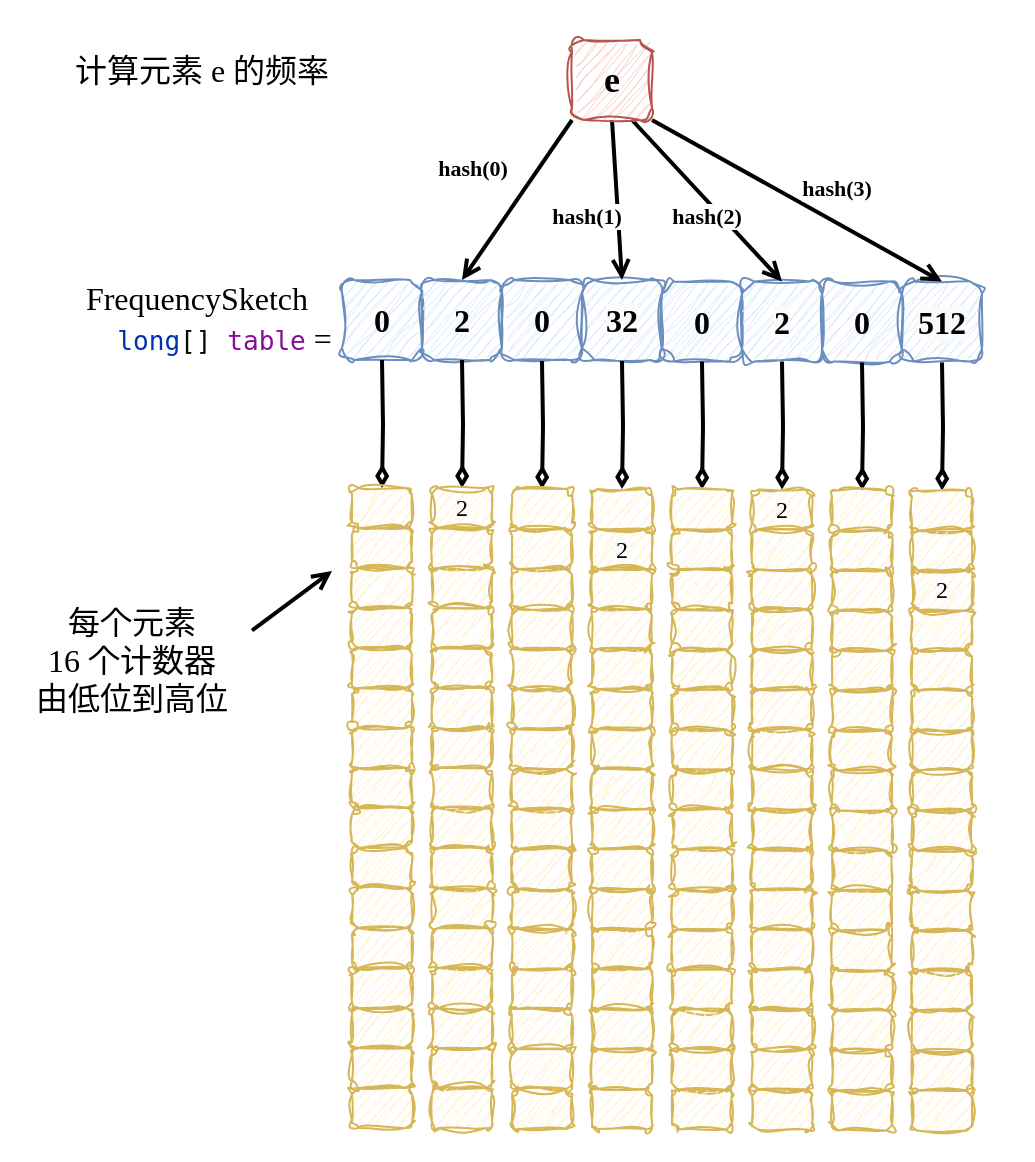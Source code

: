 <mxfile version="25.0.2">
  <diagram name="第 1 页" id="IvqHyeAGdd7Yr8hoWfXT">
    <mxGraphModel dx="1434" dy="854" grid="1" gridSize="10" guides="1" tooltips="1" connect="1" arrows="1" fold="1" page="1" pageScale="1" pageWidth="1169" pageHeight="827" math="0" shadow="0">
      <root>
        <mxCell id="0" />
        <mxCell id="1" parent="0" />
        <mxCell id="Biw7-eiPxBGhHiRIIHcr-265" value="" style="rounded=0;whiteSpace=wrap;html=1;strokeColor=none;fontFamily=Helvetica;fontSize=11;fontColor=default;labelBackgroundColor=default;" parent="1" vertex="1">
          <mxGeometry x="220" y="110" width="510" height="580" as="geometry" />
        </mxCell>
        <mxCell id="Biw7-eiPxBGhHiRIIHcr-21" value="&lt;font style=&quot;font-size: 16px;&quot; face=&quot;Comic Sans MS&quot;&gt;&lt;b&gt;0&lt;/b&gt;&lt;/font&gt;" style="rounded=1;whiteSpace=wrap;html=1;fillColor=#dae8fc;strokeColor=#6c8ebf;sketch=1;curveFitting=1;jiggle=2;" parent="1" vertex="1">
          <mxGeometry x="385" y="250" width="40" height="40" as="geometry" />
        </mxCell>
        <mxCell id="Biw7-eiPxBGhHiRIIHcr-30" value="&lt;b style=&quot;font-family: &amp;quot;Comic Sans MS&amp;quot;; font-size: 16px;&quot;&gt;2&lt;/b&gt;" style="rounded=1;whiteSpace=wrap;html=1;fillColor=#dae8fc;strokeColor=#6c8ebf;sketch=1;curveFitting=1;jiggle=2;" parent="1" vertex="1">
          <mxGeometry x="425" y="250" width="40" height="40" as="geometry" />
        </mxCell>
        <mxCell id="Biw7-eiPxBGhHiRIIHcr-31" value="&lt;b style=&quot;forced-color-adjust: none; color: rgb(0, 0, 0); font-style: normal; font-variant-ligatures: normal; font-variant-caps: normal; letter-spacing: normal; orphans: 2; text-align: center; text-indent: 0px; text-transform: none; widows: 2; word-spacing: 0px; -webkit-text-stroke-width: 0px; white-space: normal; background-color: rgb(251, 251, 251); text-decoration-thickness: initial; text-decoration-style: initial; text-decoration-color: initial; font-family: &amp;quot;Comic Sans MS&amp;quot;; font-size: 16px;&quot;&gt;32&lt;/b&gt;" style="rounded=1;whiteSpace=wrap;html=1;fillColor=#dae8fc;strokeColor=#6c8ebf;sketch=1;curveFitting=1;jiggle=2;" parent="1" vertex="1">
          <mxGeometry x="505" y="250" width="40" height="40" as="geometry" />
        </mxCell>
        <mxCell id="Biw7-eiPxBGhHiRIIHcr-32" value="&lt;b style=&quot;font-family: &amp;quot;Comic Sans MS&amp;quot;; font-size: 16px;&quot;&gt;0&lt;/b&gt;" style="rounded=1;whiteSpace=wrap;html=1;fillColor=#dae8fc;strokeColor=#6c8ebf;sketch=1;curveFitting=1;jiggle=2;" parent="1" vertex="1">
          <mxGeometry x="465" y="250" width="40" height="40" as="geometry" />
        </mxCell>
        <mxCell id="Biw7-eiPxBGhHiRIIHcr-37" style="edgeStyle=orthogonalEdgeStyle;shape=connector;rounded=0;orthogonalLoop=1;jettySize=auto;html=1;exitX=0.5;exitY=1;exitDx=0;exitDy=0;strokeColor=default;strokeWidth=2;align=center;verticalAlign=middle;fontFamily=Helvetica;fontSize=11;fontColor=default;labelBackgroundColor=default;endArrow=diamondThin;endFill=0;" parent="1" target="Biw7-eiPxBGhHiRIIHcr-38" edge="1">
          <mxGeometry relative="1" as="geometry">
            <mxPoint x="405" y="290" as="sourcePoint" />
          </mxGeometry>
        </mxCell>
        <mxCell id="Biw7-eiPxBGhHiRIIHcr-38" value="" style="rounded=1;whiteSpace=wrap;html=1;fillColor=#fff2cc;strokeColor=#d6b656;sketch=1;curveFitting=1;jiggle=2;" parent="1" vertex="1">
          <mxGeometry x="390" y="354" width="30" height="20" as="geometry" />
        </mxCell>
        <mxCell id="Biw7-eiPxBGhHiRIIHcr-39" value="" style="rounded=1;whiteSpace=wrap;html=1;fillColor=#fff2cc;strokeColor=#d6b656;sketch=1;curveFitting=1;jiggle=2;" parent="1" vertex="1">
          <mxGeometry x="390" y="374" width="30" height="20" as="geometry" />
        </mxCell>
        <mxCell id="Biw7-eiPxBGhHiRIIHcr-40" value="" style="rounded=1;whiteSpace=wrap;html=1;fillColor=#fff2cc;strokeColor=#d6b656;sketch=1;curveFitting=1;jiggle=2;" parent="1" vertex="1">
          <mxGeometry x="390" y="394" width="30" height="20" as="geometry" />
        </mxCell>
        <mxCell id="Biw7-eiPxBGhHiRIIHcr-41" value="" style="rounded=1;whiteSpace=wrap;html=1;fillColor=#fff2cc;strokeColor=#d6b656;sketch=1;curveFitting=1;jiggle=2;" parent="1" vertex="1">
          <mxGeometry x="390" y="414" width="30" height="20" as="geometry" />
        </mxCell>
        <mxCell id="Biw7-eiPxBGhHiRIIHcr-42" value="" style="rounded=1;whiteSpace=wrap;html=1;fillColor=#fff2cc;strokeColor=#d6b656;sketch=1;curveFitting=1;jiggle=2;" parent="1" vertex="1">
          <mxGeometry x="390" y="434" width="30" height="20" as="geometry" />
        </mxCell>
        <mxCell id="Biw7-eiPxBGhHiRIIHcr-43" value="" style="rounded=1;whiteSpace=wrap;html=1;fillColor=#fff2cc;strokeColor=#d6b656;sketch=1;curveFitting=1;jiggle=2;" parent="1" vertex="1">
          <mxGeometry x="390" y="454" width="30" height="20" as="geometry" />
        </mxCell>
        <mxCell id="Biw7-eiPxBGhHiRIIHcr-44" value="" style="rounded=1;whiteSpace=wrap;html=1;fillColor=#fff2cc;strokeColor=#d6b656;sketch=1;curveFitting=1;jiggle=2;" parent="1" vertex="1">
          <mxGeometry x="390" y="474" width="30" height="20" as="geometry" />
        </mxCell>
        <mxCell id="Biw7-eiPxBGhHiRIIHcr-45" value="" style="rounded=1;whiteSpace=wrap;html=1;fillColor=#fff2cc;strokeColor=#d6b656;sketch=1;curveFitting=1;jiggle=2;" parent="1" vertex="1">
          <mxGeometry x="390" y="494" width="30" height="20" as="geometry" />
        </mxCell>
        <mxCell id="Biw7-eiPxBGhHiRIIHcr-46" value="" style="rounded=1;whiteSpace=wrap;html=1;fillColor=#fff2cc;strokeColor=#d6b656;sketch=1;curveFitting=1;jiggle=2;" parent="1" vertex="1">
          <mxGeometry x="390" y="514" width="30" height="20" as="geometry" />
        </mxCell>
        <mxCell id="Biw7-eiPxBGhHiRIIHcr-47" value="" style="rounded=1;whiteSpace=wrap;html=1;fillColor=#fff2cc;strokeColor=#d6b656;sketch=1;curveFitting=1;jiggle=2;" parent="1" vertex="1">
          <mxGeometry x="390" y="534" width="30" height="20" as="geometry" />
        </mxCell>
        <mxCell id="Biw7-eiPxBGhHiRIIHcr-48" value="" style="rounded=1;whiteSpace=wrap;html=1;fillColor=#fff2cc;strokeColor=#d6b656;sketch=1;curveFitting=1;jiggle=2;" parent="1" vertex="1">
          <mxGeometry x="390" y="554" width="30" height="20" as="geometry" />
        </mxCell>
        <mxCell id="Biw7-eiPxBGhHiRIIHcr-49" value="" style="rounded=1;whiteSpace=wrap;html=1;fillColor=#fff2cc;strokeColor=#d6b656;sketch=1;curveFitting=1;jiggle=2;" parent="1" vertex="1">
          <mxGeometry x="390" y="574" width="30" height="20" as="geometry" />
        </mxCell>
        <mxCell id="Biw7-eiPxBGhHiRIIHcr-50" value="" style="rounded=1;whiteSpace=wrap;html=1;fillColor=#fff2cc;strokeColor=#d6b656;sketch=1;curveFitting=1;jiggle=2;" parent="1" vertex="1">
          <mxGeometry x="390" y="594" width="30" height="20" as="geometry" />
        </mxCell>
        <mxCell id="Biw7-eiPxBGhHiRIIHcr-51" value="" style="rounded=1;whiteSpace=wrap;html=1;fillColor=#fff2cc;strokeColor=#d6b656;sketch=1;curveFitting=1;jiggle=2;" parent="1" vertex="1">
          <mxGeometry x="390" y="614" width="30" height="20" as="geometry" />
        </mxCell>
        <mxCell id="Biw7-eiPxBGhHiRIIHcr-52" value="" style="rounded=1;whiteSpace=wrap;html=1;fillColor=#fff2cc;strokeColor=#d6b656;sketch=1;curveFitting=1;jiggle=2;" parent="1" vertex="1">
          <mxGeometry x="390" y="634" width="30" height="20" as="geometry" />
        </mxCell>
        <mxCell id="Biw7-eiPxBGhHiRIIHcr-53" value="" style="rounded=1;whiteSpace=wrap;html=1;fillColor=#fff2cc;strokeColor=#d6b656;sketch=1;curveFitting=1;jiggle=2;" parent="1" vertex="1">
          <mxGeometry x="390" y="654" width="30" height="20" as="geometry" />
        </mxCell>
        <mxCell id="Biw7-eiPxBGhHiRIIHcr-54" style="edgeStyle=orthogonalEdgeStyle;shape=connector;rounded=0;orthogonalLoop=1;jettySize=auto;html=1;exitX=0.5;exitY=1;exitDx=0;exitDy=0;strokeColor=default;strokeWidth=2;align=center;verticalAlign=middle;fontFamily=Helvetica;fontSize=11;fontColor=default;labelBackgroundColor=default;endArrow=diamondThin;endFill=0;" parent="1" target="Biw7-eiPxBGhHiRIIHcr-55" edge="1">
          <mxGeometry relative="1" as="geometry">
            <mxPoint x="445" y="290" as="sourcePoint" />
          </mxGeometry>
        </mxCell>
        <mxCell id="Biw7-eiPxBGhHiRIIHcr-55" value="&lt;span style=&quot;font-family: &amp;quot;Comic Sans MS&amp;quot;;&quot;&gt;2&lt;/span&gt;" style="rounded=1;whiteSpace=wrap;html=1;fillColor=#fff2cc;strokeColor=#d6b656;sketch=1;curveFitting=1;jiggle=2;" parent="1" vertex="1">
          <mxGeometry x="430" y="354" width="30" height="20" as="geometry" />
        </mxCell>
        <mxCell id="Biw7-eiPxBGhHiRIIHcr-56" value="" style="rounded=1;whiteSpace=wrap;html=1;fillColor=#fff2cc;strokeColor=#d6b656;sketch=1;curveFitting=1;jiggle=2;" parent="1" vertex="1">
          <mxGeometry x="430" y="374" width="30" height="20" as="geometry" />
        </mxCell>
        <mxCell id="Biw7-eiPxBGhHiRIIHcr-57" value="" style="rounded=1;whiteSpace=wrap;html=1;fillColor=#fff2cc;strokeColor=#d6b656;sketch=1;curveFitting=1;jiggle=2;" parent="1" vertex="1">
          <mxGeometry x="430" y="394" width="30" height="20" as="geometry" />
        </mxCell>
        <mxCell id="Biw7-eiPxBGhHiRIIHcr-58" value="" style="rounded=1;whiteSpace=wrap;html=1;fillColor=#fff2cc;strokeColor=#d6b656;sketch=1;curveFitting=1;jiggle=2;" parent="1" vertex="1">
          <mxGeometry x="430" y="414" width="30" height="20" as="geometry" />
        </mxCell>
        <mxCell id="Biw7-eiPxBGhHiRIIHcr-59" value="" style="rounded=1;whiteSpace=wrap;html=1;fillColor=#fff2cc;strokeColor=#d6b656;sketch=1;curveFitting=1;jiggle=2;" parent="1" vertex="1">
          <mxGeometry x="430" y="434" width="30" height="20" as="geometry" />
        </mxCell>
        <mxCell id="Biw7-eiPxBGhHiRIIHcr-60" value="" style="rounded=1;whiteSpace=wrap;html=1;fillColor=#fff2cc;strokeColor=#d6b656;sketch=1;curveFitting=1;jiggle=2;" parent="1" vertex="1">
          <mxGeometry x="430" y="454" width="30" height="20" as="geometry" />
        </mxCell>
        <mxCell id="Biw7-eiPxBGhHiRIIHcr-61" value="" style="rounded=1;whiteSpace=wrap;html=1;fillColor=#fff2cc;strokeColor=#d6b656;sketch=1;curveFitting=1;jiggle=2;" parent="1" vertex="1">
          <mxGeometry x="430" y="474" width="30" height="20" as="geometry" />
        </mxCell>
        <mxCell id="Biw7-eiPxBGhHiRIIHcr-62" value="" style="rounded=1;whiteSpace=wrap;html=1;fillColor=#fff2cc;strokeColor=#d6b656;sketch=1;curveFitting=1;jiggle=2;" parent="1" vertex="1">
          <mxGeometry x="430" y="494" width="30" height="20" as="geometry" />
        </mxCell>
        <mxCell id="Biw7-eiPxBGhHiRIIHcr-63" value="" style="rounded=1;whiteSpace=wrap;html=1;fillColor=#fff2cc;strokeColor=#d6b656;sketch=1;curveFitting=1;jiggle=2;" parent="1" vertex="1">
          <mxGeometry x="430" y="514" width="30" height="20" as="geometry" />
        </mxCell>
        <mxCell id="Biw7-eiPxBGhHiRIIHcr-64" value="" style="rounded=1;whiteSpace=wrap;html=1;fillColor=#fff2cc;strokeColor=#d6b656;sketch=1;curveFitting=1;jiggle=2;" parent="1" vertex="1">
          <mxGeometry x="430" y="534" width="30" height="20" as="geometry" />
        </mxCell>
        <mxCell id="Biw7-eiPxBGhHiRIIHcr-65" value="" style="rounded=1;whiteSpace=wrap;html=1;fillColor=#fff2cc;strokeColor=#d6b656;sketch=1;curveFitting=1;jiggle=2;" parent="1" vertex="1">
          <mxGeometry x="430" y="554" width="30" height="20" as="geometry" />
        </mxCell>
        <mxCell id="Biw7-eiPxBGhHiRIIHcr-66" value="" style="rounded=1;whiteSpace=wrap;html=1;fillColor=#fff2cc;strokeColor=#d6b656;sketch=1;curveFitting=1;jiggle=2;" parent="1" vertex="1">
          <mxGeometry x="430" y="574" width="30" height="20" as="geometry" />
        </mxCell>
        <mxCell id="Biw7-eiPxBGhHiRIIHcr-67" value="" style="rounded=1;whiteSpace=wrap;html=1;fillColor=#fff2cc;strokeColor=#d6b656;sketch=1;curveFitting=1;jiggle=2;" parent="1" vertex="1">
          <mxGeometry x="430" y="594" width="30" height="20" as="geometry" />
        </mxCell>
        <mxCell id="Biw7-eiPxBGhHiRIIHcr-68" value="" style="rounded=1;whiteSpace=wrap;html=1;fillColor=#fff2cc;strokeColor=#d6b656;sketch=1;curveFitting=1;jiggle=2;" parent="1" vertex="1">
          <mxGeometry x="430" y="614" width="30" height="20" as="geometry" />
        </mxCell>
        <mxCell id="Biw7-eiPxBGhHiRIIHcr-69" value="" style="rounded=1;whiteSpace=wrap;html=1;fillColor=#fff2cc;strokeColor=#d6b656;sketch=1;curveFitting=1;jiggle=2;" parent="1" vertex="1">
          <mxGeometry x="430" y="634" width="30" height="20" as="geometry" />
        </mxCell>
        <mxCell id="Biw7-eiPxBGhHiRIIHcr-70" value="" style="rounded=1;whiteSpace=wrap;html=1;fillColor=#fff2cc;strokeColor=#d6b656;sketch=1;curveFitting=1;jiggle=2;" parent="1" vertex="1">
          <mxGeometry x="430" y="654" width="30" height="20" as="geometry" />
        </mxCell>
        <mxCell id="Biw7-eiPxBGhHiRIIHcr-72" style="edgeStyle=orthogonalEdgeStyle;shape=connector;rounded=0;orthogonalLoop=1;jettySize=auto;html=1;exitX=0.5;exitY=1;exitDx=0;exitDy=0;strokeColor=default;strokeWidth=2;align=center;verticalAlign=middle;fontFamily=Helvetica;fontSize=11;fontColor=default;labelBackgroundColor=default;endArrow=diamondThin;endFill=0;" parent="1" target="Biw7-eiPxBGhHiRIIHcr-73" edge="1">
          <mxGeometry relative="1" as="geometry">
            <mxPoint x="485" y="290.5" as="sourcePoint" />
          </mxGeometry>
        </mxCell>
        <mxCell id="Biw7-eiPxBGhHiRIIHcr-73" value="" style="rounded=1;whiteSpace=wrap;html=1;fillColor=#fff2cc;strokeColor=#d6b656;sketch=1;curveFitting=1;jiggle=2;" parent="1" vertex="1">
          <mxGeometry x="470" y="354.5" width="30" height="20" as="geometry" />
        </mxCell>
        <mxCell id="Biw7-eiPxBGhHiRIIHcr-74" value="" style="rounded=1;whiteSpace=wrap;html=1;fillColor=#fff2cc;strokeColor=#d6b656;sketch=1;curveFitting=1;jiggle=2;" parent="1" vertex="1">
          <mxGeometry x="470" y="374.5" width="30" height="20" as="geometry" />
        </mxCell>
        <mxCell id="Biw7-eiPxBGhHiRIIHcr-75" value="" style="rounded=1;whiteSpace=wrap;html=1;fillColor=#fff2cc;strokeColor=#d6b656;sketch=1;curveFitting=1;jiggle=2;" parent="1" vertex="1">
          <mxGeometry x="470" y="394.5" width="30" height="20" as="geometry" />
        </mxCell>
        <mxCell id="Biw7-eiPxBGhHiRIIHcr-76" value="" style="rounded=1;whiteSpace=wrap;html=1;fillColor=#fff2cc;strokeColor=#d6b656;sketch=1;curveFitting=1;jiggle=2;" parent="1" vertex="1">
          <mxGeometry x="470" y="414.5" width="30" height="20" as="geometry" />
        </mxCell>
        <mxCell id="Biw7-eiPxBGhHiRIIHcr-77" value="" style="rounded=1;whiteSpace=wrap;html=1;fillColor=#fff2cc;strokeColor=#d6b656;sketch=1;curveFitting=1;jiggle=2;" parent="1" vertex="1">
          <mxGeometry x="470" y="434.5" width="30" height="20" as="geometry" />
        </mxCell>
        <mxCell id="Biw7-eiPxBGhHiRIIHcr-78" value="" style="rounded=1;whiteSpace=wrap;html=1;fillColor=#fff2cc;strokeColor=#d6b656;sketch=1;curveFitting=1;jiggle=2;" parent="1" vertex="1">
          <mxGeometry x="470" y="454.5" width="30" height="20" as="geometry" />
        </mxCell>
        <mxCell id="Biw7-eiPxBGhHiRIIHcr-79" value="" style="rounded=1;whiteSpace=wrap;html=1;fillColor=#fff2cc;strokeColor=#d6b656;sketch=1;curveFitting=1;jiggle=2;" parent="1" vertex="1">
          <mxGeometry x="470" y="474.5" width="30" height="20" as="geometry" />
        </mxCell>
        <mxCell id="Biw7-eiPxBGhHiRIIHcr-80" value="" style="rounded=1;whiteSpace=wrap;html=1;fillColor=#fff2cc;strokeColor=#d6b656;sketch=1;curveFitting=1;jiggle=2;" parent="1" vertex="1">
          <mxGeometry x="470" y="494.5" width="30" height="20" as="geometry" />
        </mxCell>
        <mxCell id="Biw7-eiPxBGhHiRIIHcr-81" value="" style="rounded=1;whiteSpace=wrap;html=1;fillColor=#fff2cc;strokeColor=#d6b656;sketch=1;curveFitting=1;jiggle=2;" parent="1" vertex="1">
          <mxGeometry x="470" y="514.5" width="30" height="20" as="geometry" />
        </mxCell>
        <mxCell id="Biw7-eiPxBGhHiRIIHcr-82" value="" style="rounded=1;whiteSpace=wrap;html=1;fillColor=#fff2cc;strokeColor=#d6b656;sketch=1;curveFitting=1;jiggle=2;" parent="1" vertex="1">
          <mxGeometry x="470" y="534.5" width="30" height="20" as="geometry" />
        </mxCell>
        <mxCell id="Biw7-eiPxBGhHiRIIHcr-83" value="" style="rounded=1;whiteSpace=wrap;html=1;fillColor=#fff2cc;strokeColor=#d6b656;sketch=1;curveFitting=1;jiggle=2;" parent="1" vertex="1">
          <mxGeometry x="470" y="554.5" width="30" height="20" as="geometry" />
        </mxCell>
        <mxCell id="Biw7-eiPxBGhHiRIIHcr-84" value="" style="rounded=1;whiteSpace=wrap;html=1;fillColor=#fff2cc;strokeColor=#d6b656;sketch=1;curveFitting=1;jiggle=2;" parent="1" vertex="1">
          <mxGeometry x="470" y="574.5" width="30" height="20" as="geometry" />
        </mxCell>
        <mxCell id="Biw7-eiPxBGhHiRIIHcr-85" value="" style="rounded=1;whiteSpace=wrap;html=1;fillColor=#fff2cc;strokeColor=#d6b656;sketch=1;curveFitting=1;jiggle=2;" parent="1" vertex="1">
          <mxGeometry x="470" y="594.5" width="30" height="20" as="geometry" />
        </mxCell>
        <mxCell id="Biw7-eiPxBGhHiRIIHcr-86" value="" style="rounded=1;whiteSpace=wrap;html=1;fillColor=#fff2cc;strokeColor=#d6b656;sketch=1;curveFitting=1;jiggle=2;" parent="1" vertex="1">
          <mxGeometry x="470" y="614.5" width="30" height="20" as="geometry" />
        </mxCell>
        <mxCell id="Biw7-eiPxBGhHiRIIHcr-87" value="" style="rounded=1;whiteSpace=wrap;html=1;fillColor=#fff2cc;strokeColor=#d6b656;sketch=1;curveFitting=1;jiggle=2;" parent="1" vertex="1">
          <mxGeometry x="470" y="634.5" width="30" height="20" as="geometry" />
        </mxCell>
        <mxCell id="Biw7-eiPxBGhHiRIIHcr-88" value="" style="rounded=1;whiteSpace=wrap;html=1;fillColor=#fff2cc;strokeColor=#d6b656;sketch=1;curveFitting=1;jiggle=2;" parent="1" vertex="1">
          <mxGeometry x="470" y="654.5" width="30" height="20" as="geometry" />
        </mxCell>
        <mxCell id="Biw7-eiPxBGhHiRIIHcr-89" style="edgeStyle=orthogonalEdgeStyle;shape=connector;rounded=0;orthogonalLoop=1;jettySize=auto;html=1;exitX=0.5;exitY=1;exitDx=0;exitDy=0;strokeColor=default;strokeWidth=2;align=center;verticalAlign=middle;fontFamily=Helvetica;fontSize=11;fontColor=default;labelBackgroundColor=default;endArrow=diamondThin;endFill=0;" parent="1" target="Biw7-eiPxBGhHiRIIHcr-90" edge="1">
          <mxGeometry relative="1" as="geometry">
            <mxPoint x="525" y="290.5" as="sourcePoint" />
          </mxGeometry>
        </mxCell>
        <mxCell id="Biw7-eiPxBGhHiRIIHcr-90" value="" style="rounded=1;whiteSpace=wrap;html=1;fillColor=#fff2cc;strokeColor=#d6b656;sketch=1;curveFitting=1;jiggle=2;" parent="1" vertex="1">
          <mxGeometry x="510" y="354.5" width="30" height="20" as="geometry" />
        </mxCell>
        <mxCell id="Biw7-eiPxBGhHiRIIHcr-91" value="&lt;meta charset=&quot;utf-8&quot;&gt;&lt;span style=&quot;color: rgb(0, 0, 0); font-family: &amp;quot;Comic Sans MS&amp;quot;; font-size: 12px; font-style: normal; font-variant-ligatures: normal; font-variant-caps: normal; font-weight: 400; letter-spacing: normal; orphans: 2; text-align: center; text-indent: 0px; text-transform: none; widows: 2; word-spacing: 0px; -webkit-text-stroke-width: 0px; white-space: normal; background-color: rgb(251, 251, 251); text-decoration-thickness: initial; text-decoration-style: initial; text-decoration-color: initial; display: inline !important; float: none;&quot;&gt;2&lt;/span&gt;" style="rounded=1;whiteSpace=wrap;html=1;fillColor=#fff2cc;strokeColor=#d6b656;sketch=1;curveFitting=1;jiggle=2;" parent="1" vertex="1">
          <mxGeometry x="510" y="374.5" width="30" height="20" as="geometry" />
        </mxCell>
        <mxCell id="Biw7-eiPxBGhHiRIIHcr-92" value="" style="rounded=1;whiteSpace=wrap;html=1;fillColor=#fff2cc;strokeColor=#d6b656;sketch=1;curveFitting=1;jiggle=2;" parent="1" vertex="1">
          <mxGeometry x="510" y="394.5" width="30" height="20" as="geometry" />
        </mxCell>
        <mxCell id="Biw7-eiPxBGhHiRIIHcr-93" value="" style="rounded=1;whiteSpace=wrap;html=1;fillColor=#fff2cc;strokeColor=#d6b656;sketch=1;curveFitting=1;jiggle=2;" parent="1" vertex="1">
          <mxGeometry x="510" y="414.5" width="30" height="20" as="geometry" />
        </mxCell>
        <mxCell id="Biw7-eiPxBGhHiRIIHcr-94" value="" style="rounded=1;whiteSpace=wrap;html=1;fillColor=#fff2cc;strokeColor=#d6b656;sketch=1;curveFitting=1;jiggle=2;" parent="1" vertex="1">
          <mxGeometry x="510" y="434.5" width="30" height="20" as="geometry" />
        </mxCell>
        <mxCell id="Biw7-eiPxBGhHiRIIHcr-95" value="" style="rounded=1;whiteSpace=wrap;html=1;fillColor=#fff2cc;strokeColor=#d6b656;sketch=1;curveFitting=1;jiggle=2;" parent="1" vertex="1">
          <mxGeometry x="510" y="454.5" width="30" height="20" as="geometry" />
        </mxCell>
        <mxCell id="Biw7-eiPxBGhHiRIIHcr-96" value="" style="rounded=1;whiteSpace=wrap;html=1;fillColor=#fff2cc;strokeColor=#d6b656;sketch=1;curveFitting=1;jiggle=2;" parent="1" vertex="1">
          <mxGeometry x="510" y="474.5" width="30" height="20" as="geometry" />
        </mxCell>
        <mxCell id="Biw7-eiPxBGhHiRIIHcr-97" value="" style="rounded=1;whiteSpace=wrap;html=1;fillColor=#fff2cc;strokeColor=#d6b656;sketch=1;curveFitting=1;jiggle=2;" parent="1" vertex="1">
          <mxGeometry x="510" y="494.5" width="30" height="20" as="geometry" />
        </mxCell>
        <mxCell id="Biw7-eiPxBGhHiRIIHcr-98" value="" style="rounded=1;whiteSpace=wrap;html=1;fillColor=#fff2cc;strokeColor=#d6b656;sketch=1;curveFitting=1;jiggle=2;" parent="1" vertex="1">
          <mxGeometry x="510" y="514.5" width="30" height="20" as="geometry" />
        </mxCell>
        <mxCell id="Biw7-eiPxBGhHiRIIHcr-99" value="" style="rounded=1;whiteSpace=wrap;html=1;fillColor=#fff2cc;strokeColor=#d6b656;sketch=1;curveFitting=1;jiggle=2;" parent="1" vertex="1">
          <mxGeometry x="510" y="534.5" width="30" height="20" as="geometry" />
        </mxCell>
        <mxCell id="Biw7-eiPxBGhHiRIIHcr-100" value="" style="rounded=1;whiteSpace=wrap;html=1;fillColor=#fff2cc;strokeColor=#d6b656;sketch=1;curveFitting=1;jiggle=2;" parent="1" vertex="1">
          <mxGeometry x="510" y="554.5" width="30" height="20" as="geometry" />
        </mxCell>
        <mxCell id="Biw7-eiPxBGhHiRIIHcr-101" value="" style="rounded=1;whiteSpace=wrap;html=1;fillColor=#fff2cc;strokeColor=#d6b656;sketch=1;curveFitting=1;jiggle=2;" parent="1" vertex="1">
          <mxGeometry x="510" y="574.5" width="30" height="20" as="geometry" />
        </mxCell>
        <mxCell id="Biw7-eiPxBGhHiRIIHcr-102" value="" style="rounded=1;whiteSpace=wrap;html=1;fillColor=#fff2cc;strokeColor=#d6b656;sketch=1;curveFitting=1;jiggle=2;" parent="1" vertex="1">
          <mxGeometry x="510" y="594.5" width="30" height="20" as="geometry" />
        </mxCell>
        <mxCell id="Biw7-eiPxBGhHiRIIHcr-103" value="" style="rounded=1;whiteSpace=wrap;html=1;fillColor=#fff2cc;strokeColor=#d6b656;sketch=1;curveFitting=1;jiggle=2;" parent="1" vertex="1">
          <mxGeometry x="510" y="614.5" width="30" height="20" as="geometry" />
        </mxCell>
        <mxCell id="Biw7-eiPxBGhHiRIIHcr-104" value="" style="rounded=1;whiteSpace=wrap;html=1;fillColor=#fff2cc;strokeColor=#d6b656;sketch=1;curveFitting=1;jiggle=2;" parent="1" vertex="1">
          <mxGeometry x="510" y="634.5" width="30" height="20" as="geometry" />
        </mxCell>
        <mxCell id="Biw7-eiPxBGhHiRIIHcr-105" value="" style="rounded=1;whiteSpace=wrap;html=1;fillColor=#fff2cc;strokeColor=#d6b656;sketch=1;curveFitting=1;jiggle=2;" parent="1" vertex="1">
          <mxGeometry x="510" y="654.5" width="30" height="20" as="geometry" />
        </mxCell>
        <mxCell id="Biw7-eiPxBGhHiRIIHcr-174" value="&lt;b style=&quot;font-family: &amp;quot;Comic Sans MS&amp;quot;; font-size: 16px;&quot;&gt;0&lt;/b&gt;" style="rounded=1;whiteSpace=wrap;html=1;fillColor=#dae8fc;strokeColor=#6c8ebf;sketch=1;curveFitting=1;jiggle=2;" parent="1" vertex="1">
          <mxGeometry x="545" y="250.75" width="40" height="40" as="geometry" />
        </mxCell>
        <mxCell id="Biw7-eiPxBGhHiRIIHcr-175" value="&lt;b style=&quot;forced-color-adjust: none; color: rgb(0, 0, 0); font-style: normal; font-variant-ligatures: normal; font-variant-caps: normal; letter-spacing: normal; orphans: 2; text-align: center; text-indent: 0px; text-transform: none; widows: 2; word-spacing: 0px; -webkit-text-stroke-width: 0px; white-space: normal; background-color: rgb(251, 251, 251); text-decoration-thickness: initial; text-decoration-style: initial; text-decoration-color: initial; font-family: &amp;quot;Comic Sans MS&amp;quot;; font-size: 16px;&quot;&gt;2&lt;/b&gt;" style="rounded=1;whiteSpace=wrap;html=1;fillColor=#dae8fc;strokeColor=#6c8ebf;sketch=1;curveFitting=1;jiggle=2;" parent="1" vertex="1">
          <mxGeometry x="585" y="250.75" width="40" height="40" as="geometry" />
        </mxCell>
        <mxCell id="Biw7-eiPxBGhHiRIIHcr-176" value="&lt;b style=&quot;forced-color-adjust: none; color: rgb(0, 0, 0); font-style: normal; font-variant-ligatures: normal; font-variant-caps: normal; letter-spacing: normal; orphans: 2; text-align: center; text-indent: 0px; text-transform: none; widows: 2; word-spacing: 0px; -webkit-text-stroke-width: 0px; white-space: normal; text-decoration-thickness: initial; text-decoration-style: initial; text-decoration-color: initial; background-color: rgb(251, 251, 251); font-family: &amp;quot;Comic Sans MS&amp;quot;; font-size: 16px;&quot;&gt;512&lt;/b&gt;" style="rounded=1;whiteSpace=wrap;html=1;fillColor=#dae8fc;strokeColor=#6c8ebf;sketch=1;curveFitting=1;jiggle=2;" parent="1" vertex="1">
          <mxGeometry x="665" y="250.75" width="40" height="40" as="geometry" />
        </mxCell>
        <mxCell id="Biw7-eiPxBGhHiRIIHcr-177" value="&lt;b style=&quot;font-family: &amp;quot;Comic Sans MS&amp;quot;; font-size: 16px;&quot;&gt;0&lt;/b&gt;" style="rounded=1;whiteSpace=wrap;html=1;fillColor=#dae8fc;strokeColor=#6c8ebf;sketch=1;curveFitting=1;jiggle=2;" parent="1" vertex="1">
          <mxGeometry x="625" y="250.75" width="40" height="40" as="geometry" />
        </mxCell>
        <mxCell id="Biw7-eiPxBGhHiRIIHcr-178" style="edgeStyle=orthogonalEdgeStyle;shape=connector;rounded=0;orthogonalLoop=1;jettySize=auto;html=1;exitX=0.5;exitY=1;exitDx=0;exitDy=0;strokeColor=default;strokeWidth=2;align=center;verticalAlign=middle;fontFamily=Helvetica;fontSize=11;fontColor=default;labelBackgroundColor=default;endArrow=diamondThin;endFill=0;" parent="1" target="Biw7-eiPxBGhHiRIIHcr-179" edge="1">
          <mxGeometry relative="1" as="geometry">
            <mxPoint x="565" y="290.75" as="sourcePoint" />
          </mxGeometry>
        </mxCell>
        <mxCell id="Biw7-eiPxBGhHiRIIHcr-179" value="" style="rounded=1;whiteSpace=wrap;html=1;fillColor=#fff2cc;strokeColor=#d6b656;sketch=1;curveFitting=1;jiggle=2;" parent="1" vertex="1">
          <mxGeometry x="550" y="354.75" width="30" height="20" as="geometry" />
        </mxCell>
        <mxCell id="Biw7-eiPxBGhHiRIIHcr-180" value="" style="rounded=1;whiteSpace=wrap;html=1;fillColor=#fff2cc;strokeColor=#d6b656;sketch=1;curveFitting=1;jiggle=2;" parent="1" vertex="1">
          <mxGeometry x="550" y="374.75" width="30" height="20" as="geometry" />
        </mxCell>
        <mxCell id="Biw7-eiPxBGhHiRIIHcr-181" value="" style="rounded=1;whiteSpace=wrap;html=1;fillColor=#fff2cc;strokeColor=#d6b656;sketch=1;curveFitting=1;jiggle=2;" parent="1" vertex="1">
          <mxGeometry x="550" y="394.75" width="30" height="20" as="geometry" />
        </mxCell>
        <mxCell id="Biw7-eiPxBGhHiRIIHcr-182" value="" style="rounded=1;whiteSpace=wrap;html=1;fillColor=#fff2cc;strokeColor=#d6b656;sketch=1;curveFitting=1;jiggle=2;" parent="1" vertex="1">
          <mxGeometry x="550" y="414.75" width="30" height="20" as="geometry" />
        </mxCell>
        <mxCell id="Biw7-eiPxBGhHiRIIHcr-183" value="" style="rounded=1;whiteSpace=wrap;html=1;fillColor=#fff2cc;strokeColor=#d6b656;sketch=1;curveFitting=1;jiggle=2;" parent="1" vertex="1">
          <mxGeometry x="550" y="434.75" width="30" height="20" as="geometry" />
        </mxCell>
        <mxCell id="Biw7-eiPxBGhHiRIIHcr-184" value="" style="rounded=1;whiteSpace=wrap;html=1;fillColor=#fff2cc;strokeColor=#d6b656;sketch=1;curveFitting=1;jiggle=2;" parent="1" vertex="1">
          <mxGeometry x="550" y="454.75" width="30" height="20" as="geometry" />
        </mxCell>
        <mxCell id="Biw7-eiPxBGhHiRIIHcr-185" value="" style="rounded=1;whiteSpace=wrap;html=1;fillColor=#fff2cc;strokeColor=#d6b656;sketch=1;curveFitting=1;jiggle=2;" parent="1" vertex="1">
          <mxGeometry x="550" y="474.75" width="30" height="20" as="geometry" />
        </mxCell>
        <mxCell id="Biw7-eiPxBGhHiRIIHcr-186" value="" style="rounded=1;whiteSpace=wrap;html=1;fillColor=#fff2cc;strokeColor=#d6b656;sketch=1;curveFitting=1;jiggle=2;" parent="1" vertex="1">
          <mxGeometry x="550" y="494.75" width="30" height="20" as="geometry" />
        </mxCell>
        <mxCell id="Biw7-eiPxBGhHiRIIHcr-187" value="" style="rounded=1;whiteSpace=wrap;html=1;fillColor=#fff2cc;strokeColor=#d6b656;sketch=1;curveFitting=1;jiggle=2;" parent="1" vertex="1">
          <mxGeometry x="550" y="514.75" width="30" height="20" as="geometry" />
        </mxCell>
        <mxCell id="Biw7-eiPxBGhHiRIIHcr-188" value="" style="rounded=1;whiteSpace=wrap;html=1;fillColor=#fff2cc;strokeColor=#d6b656;sketch=1;curveFitting=1;jiggle=2;" parent="1" vertex="1">
          <mxGeometry x="550" y="534.75" width="30" height="20" as="geometry" />
        </mxCell>
        <mxCell id="Biw7-eiPxBGhHiRIIHcr-189" value="" style="rounded=1;whiteSpace=wrap;html=1;fillColor=#fff2cc;strokeColor=#d6b656;sketch=1;curveFitting=1;jiggle=2;" parent="1" vertex="1">
          <mxGeometry x="550" y="554.75" width="30" height="20" as="geometry" />
        </mxCell>
        <mxCell id="Biw7-eiPxBGhHiRIIHcr-190" value="" style="rounded=1;whiteSpace=wrap;html=1;fillColor=#fff2cc;strokeColor=#d6b656;sketch=1;curveFitting=1;jiggle=2;" parent="1" vertex="1">
          <mxGeometry x="550" y="574.75" width="30" height="20" as="geometry" />
        </mxCell>
        <mxCell id="Biw7-eiPxBGhHiRIIHcr-191" value="" style="rounded=1;whiteSpace=wrap;html=1;fillColor=#fff2cc;strokeColor=#d6b656;sketch=1;curveFitting=1;jiggle=2;" parent="1" vertex="1">
          <mxGeometry x="550" y="594.75" width="30" height="20" as="geometry" />
        </mxCell>
        <mxCell id="Biw7-eiPxBGhHiRIIHcr-192" value="" style="rounded=1;whiteSpace=wrap;html=1;fillColor=#fff2cc;strokeColor=#d6b656;sketch=1;curveFitting=1;jiggle=2;" parent="1" vertex="1">
          <mxGeometry x="550" y="614.75" width="30" height="20" as="geometry" />
        </mxCell>
        <mxCell id="Biw7-eiPxBGhHiRIIHcr-193" value="" style="rounded=1;whiteSpace=wrap;html=1;fillColor=#fff2cc;strokeColor=#d6b656;sketch=1;curveFitting=1;jiggle=2;" parent="1" vertex="1">
          <mxGeometry x="550" y="634.75" width="30" height="20" as="geometry" />
        </mxCell>
        <mxCell id="Biw7-eiPxBGhHiRIIHcr-194" value="" style="rounded=1;whiteSpace=wrap;html=1;fillColor=#fff2cc;strokeColor=#d6b656;sketch=1;curveFitting=1;jiggle=2;" parent="1" vertex="1">
          <mxGeometry x="550" y="654.75" width="30" height="20" as="geometry" />
        </mxCell>
        <mxCell id="Biw7-eiPxBGhHiRIIHcr-195" style="edgeStyle=orthogonalEdgeStyle;shape=connector;rounded=0;orthogonalLoop=1;jettySize=auto;html=1;exitX=0.5;exitY=1;exitDx=0;exitDy=0;strokeColor=default;strokeWidth=2;align=center;verticalAlign=middle;fontFamily=Helvetica;fontSize=11;fontColor=default;labelBackgroundColor=default;endArrow=diamondThin;endFill=0;" parent="1" target="Biw7-eiPxBGhHiRIIHcr-196" edge="1">
          <mxGeometry relative="1" as="geometry">
            <mxPoint x="605" y="290.75" as="sourcePoint" />
          </mxGeometry>
        </mxCell>
        <mxCell id="Biw7-eiPxBGhHiRIIHcr-196" value="&lt;span style=&quot;font-family: &amp;quot;Comic Sans MS&amp;quot;;&quot;&gt;2&lt;/span&gt;" style="rounded=1;whiteSpace=wrap;html=1;fillColor=#fff2cc;strokeColor=#d6b656;sketch=1;curveFitting=1;jiggle=2;" parent="1" vertex="1">
          <mxGeometry x="590" y="354.75" width="30" height="20" as="geometry" />
        </mxCell>
        <mxCell id="Biw7-eiPxBGhHiRIIHcr-197" value="" style="rounded=1;whiteSpace=wrap;html=1;fillColor=#fff2cc;strokeColor=#d6b656;sketch=1;curveFitting=1;jiggle=2;" parent="1" vertex="1">
          <mxGeometry x="590" y="374.75" width="30" height="20" as="geometry" />
        </mxCell>
        <mxCell id="Biw7-eiPxBGhHiRIIHcr-198" value="" style="rounded=1;whiteSpace=wrap;html=1;fillColor=#fff2cc;strokeColor=#d6b656;sketch=1;curveFitting=1;jiggle=2;" parent="1" vertex="1">
          <mxGeometry x="590" y="394.75" width="30" height="20" as="geometry" />
        </mxCell>
        <mxCell id="Biw7-eiPxBGhHiRIIHcr-199" value="" style="rounded=1;whiteSpace=wrap;html=1;fillColor=#fff2cc;strokeColor=#d6b656;sketch=1;curveFitting=1;jiggle=2;" parent="1" vertex="1">
          <mxGeometry x="590" y="414.75" width="30" height="20" as="geometry" />
        </mxCell>
        <mxCell id="Biw7-eiPxBGhHiRIIHcr-200" value="" style="rounded=1;whiteSpace=wrap;html=1;fillColor=#fff2cc;strokeColor=#d6b656;sketch=1;curveFitting=1;jiggle=2;" parent="1" vertex="1">
          <mxGeometry x="590" y="434.75" width="30" height="20" as="geometry" />
        </mxCell>
        <mxCell id="Biw7-eiPxBGhHiRIIHcr-201" value="" style="rounded=1;whiteSpace=wrap;html=1;fillColor=#fff2cc;strokeColor=#d6b656;sketch=1;curveFitting=1;jiggle=2;" parent="1" vertex="1">
          <mxGeometry x="590" y="454.75" width="30" height="20" as="geometry" />
        </mxCell>
        <mxCell id="Biw7-eiPxBGhHiRIIHcr-202" value="" style="rounded=1;whiteSpace=wrap;html=1;fillColor=#fff2cc;strokeColor=#d6b656;sketch=1;curveFitting=1;jiggle=2;" parent="1" vertex="1">
          <mxGeometry x="590" y="474.75" width="30" height="20" as="geometry" />
        </mxCell>
        <mxCell id="Biw7-eiPxBGhHiRIIHcr-203" value="" style="rounded=1;whiteSpace=wrap;html=1;fillColor=#fff2cc;strokeColor=#d6b656;sketch=1;curveFitting=1;jiggle=2;" parent="1" vertex="1">
          <mxGeometry x="590" y="494.75" width="30" height="20" as="geometry" />
        </mxCell>
        <mxCell id="Biw7-eiPxBGhHiRIIHcr-204" value="" style="rounded=1;whiteSpace=wrap;html=1;fillColor=#fff2cc;strokeColor=#d6b656;sketch=1;curveFitting=1;jiggle=2;" parent="1" vertex="1">
          <mxGeometry x="590" y="514.75" width="30" height="20" as="geometry" />
        </mxCell>
        <mxCell id="Biw7-eiPxBGhHiRIIHcr-205" value="" style="rounded=1;whiteSpace=wrap;html=1;fillColor=#fff2cc;strokeColor=#d6b656;sketch=1;curveFitting=1;jiggle=2;" parent="1" vertex="1">
          <mxGeometry x="590" y="534.75" width="30" height="20" as="geometry" />
        </mxCell>
        <mxCell id="Biw7-eiPxBGhHiRIIHcr-206" value="" style="rounded=1;whiteSpace=wrap;html=1;fillColor=#fff2cc;strokeColor=#d6b656;sketch=1;curveFitting=1;jiggle=2;" parent="1" vertex="1">
          <mxGeometry x="590" y="554.75" width="30" height="20" as="geometry" />
        </mxCell>
        <mxCell id="Biw7-eiPxBGhHiRIIHcr-207" value="" style="rounded=1;whiteSpace=wrap;html=1;fillColor=#fff2cc;strokeColor=#d6b656;sketch=1;curveFitting=1;jiggle=2;" parent="1" vertex="1">
          <mxGeometry x="590" y="574.75" width="30" height="20" as="geometry" />
        </mxCell>
        <mxCell id="Biw7-eiPxBGhHiRIIHcr-208" value="" style="rounded=1;whiteSpace=wrap;html=1;fillColor=#fff2cc;strokeColor=#d6b656;sketch=1;curveFitting=1;jiggle=2;" parent="1" vertex="1">
          <mxGeometry x="590" y="594.75" width="30" height="20" as="geometry" />
        </mxCell>
        <mxCell id="Biw7-eiPxBGhHiRIIHcr-209" value="" style="rounded=1;whiteSpace=wrap;html=1;fillColor=#fff2cc;strokeColor=#d6b656;sketch=1;curveFitting=1;jiggle=2;" parent="1" vertex="1">
          <mxGeometry x="590" y="614.75" width="30" height="20" as="geometry" />
        </mxCell>
        <mxCell id="Biw7-eiPxBGhHiRIIHcr-210" value="" style="rounded=1;whiteSpace=wrap;html=1;fillColor=#fff2cc;strokeColor=#d6b656;sketch=1;curveFitting=1;jiggle=2;" parent="1" vertex="1">
          <mxGeometry x="590" y="634.75" width="30" height="20" as="geometry" />
        </mxCell>
        <mxCell id="Biw7-eiPxBGhHiRIIHcr-211" value="" style="rounded=1;whiteSpace=wrap;html=1;fillColor=#fff2cc;strokeColor=#d6b656;sketch=1;curveFitting=1;jiggle=2;" parent="1" vertex="1">
          <mxGeometry x="590" y="654.75" width="30" height="20" as="geometry" />
        </mxCell>
        <mxCell id="Biw7-eiPxBGhHiRIIHcr-212" style="edgeStyle=orthogonalEdgeStyle;shape=connector;rounded=0;orthogonalLoop=1;jettySize=auto;html=1;exitX=0.5;exitY=1;exitDx=0;exitDy=0;strokeColor=default;strokeWidth=2;align=center;verticalAlign=middle;fontFamily=Helvetica;fontSize=11;fontColor=default;labelBackgroundColor=default;endArrow=diamondThin;endFill=0;" parent="1" target="Biw7-eiPxBGhHiRIIHcr-213" edge="1">
          <mxGeometry relative="1" as="geometry">
            <mxPoint x="645" y="291.25" as="sourcePoint" />
          </mxGeometry>
        </mxCell>
        <mxCell id="Biw7-eiPxBGhHiRIIHcr-213" value="" style="rounded=1;whiteSpace=wrap;html=1;fillColor=#fff2cc;strokeColor=#d6b656;sketch=1;curveFitting=1;jiggle=2;" parent="1" vertex="1">
          <mxGeometry x="630" y="355.25" width="30" height="20" as="geometry" />
        </mxCell>
        <mxCell id="Biw7-eiPxBGhHiRIIHcr-214" value="" style="rounded=1;whiteSpace=wrap;html=1;fillColor=#fff2cc;strokeColor=#d6b656;sketch=1;curveFitting=1;jiggle=2;" parent="1" vertex="1">
          <mxGeometry x="630" y="375.25" width="30" height="20" as="geometry" />
        </mxCell>
        <mxCell id="Biw7-eiPxBGhHiRIIHcr-215" value="" style="rounded=1;whiteSpace=wrap;html=1;fillColor=#fff2cc;strokeColor=#d6b656;sketch=1;curveFitting=1;jiggle=2;" parent="1" vertex="1">
          <mxGeometry x="630" y="395.25" width="30" height="20" as="geometry" />
        </mxCell>
        <mxCell id="Biw7-eiPxBGhHiRIIHcr-216" value="" style="rounded=1;whiteSpace=wrap;html=1;fillColor=#fff2cc;strokeColor=#d6b656;sketch=1;curveFitting=1;jiggle=2;" parent="1" vertex="1">
          <mxGeometry x="630" y="415.25" width="30" height="20" as="geometry" />
        </mxCell>
        <mxCell id="Biw7-eiPxBGhHiRIIHcr-217" value="" style="rounded=1;whiteSpace=wrap;html=1;fillColor=#fff2cc;strokeColor=#d6b656;sketch=1;curveFitting=1;jiggle=2;" parent="1" vertex="1">
          <mxGeometry x="630" y="435.25" width="30" height="20" as="geometry" />
        </mxCell>
        <mxCell id="Biw7-eiPxBGhHiRIIHcr-218" value="" style="rounded=1;whiteSpace=wrap;html=1;fillColor=#fff2cc;strokeColor=#d6b656;sketch=1;curveFitting=1;jiggle=2;" parent="1" vertex="1">
          <mxGeometry x="630" y="455.25" width="30" height="20" as="geometry" />
        </mxCell>
        <mxCell id="Biw7-eiPxBGhHiRIIHcr-219" value="" style="rounded=1;whiteSpace=wrap;html=1;fillColor=#fff2cc;strokeColor=#d6b656;sketch=1;curveFitting=1;jiggle=2;" parent="1" vertex="1">
          <mxGeometry x="630" y="475.25" width="30" height="20" as="geometry" />
        </mxCell>
        <mxCell id="Biw7-eiPxBGhHiRIIHcr-220" value="" style="rounded=1;whiteSpace=wrap;html=1;fillColor=#fff2cc;strokeColor=#d6b656;sketch=1;curveFitting=1;jiggle=2;" parent="1" vertex="1">
          <mxGeometry x="630" y="495.25" width="30" height="20" as="geometry" />
        </mxCell>
        <mxCell id="Biw7-eiPxBGhHiRIIHcr-221" value="" style="rounded=1;whiteSpace=wrap;html=1;fillColor=#fff2cc;strokeColor=#d6b656;sketch=1;curveFitting=1;jiggle=2;" parent="1" vertex="1">
          <mxGeometry x="630" y="515.25" width="30" height="20" as="geometry" />
        </mxCell>
        <mxCell id="Biw7-eiPxBGhHiRIIHcr-222" value="" style="rounded=1;whiteSpace=wrap;html=1;fillColor=#fff2cc;strokeColor=#d6b656;sketch=1;curveFitting=1;jiggle=2;" parent="1" vertex="1">
          <mxGeometry x="630" y="535.25" width="30" height="20" as="geometry" />
        </mxCell>
        <mxCell id="Biw7-eiPxBGhHiRIIHcr-223" value="" style="rounded=1;whiteSpace=wrap;html=1;fillColor=#fff2cc;strokeColor=#d6b656;sketch=1;curveFitting=1;jiggle=2;" parent="1" vertex="1">
          <mxGeometry x="630" y="555.25" width="30" height="20" as="geometry" />
        </mxCell>
        <mxCell id="Biw7-eiPxBGhHiRIIHcr-224" value="" style="rounded=1;whiteSpace=wrap;html=1;fillColor=#fff2cc;strokeColor=#d6b656;sketch=1;curveFitting=1;jiggle=2;" parent="1" vertex="1">
          <mxGeometry x="630" y="575.25" width="30" height="20" as="geometry" />
        </mxCell>
        <mxCell id="Biw7-eiPxBGhHiRIIHcr-225" value="" style="rounded=1;whiteSpace=wrap;html=1;fillColor=#fff2cc;strokeColor=#d6b656;sketch=1;curveFitting=1;jiggle=2;" parent="1" vertex="1">
          <mxGeometry x="630" y="595.25" width="30" height="20" as="geometry" />
        </mxCell>
        <mxCell id="Biw7-eiPxBGhHiRIIHcr-226" value="" style="rounded=1;whiteSpace=wrap;html=1;fillColor=#fff2cc;strokeColor=#d6b656;sketch=1;curveFitting=1;jiggle=2;" parent="1" vertex="1">
          <mxGeometry x="630" y="615.25" width="30" height="20" as="geometry" />
        </mxCell>
        <mxCell id="Biw7-eiPxBGhHiRIIHcr-227" value="" style="rounded=1;whiteSpace=wrap;html=1;fillColor=#fff2cc;strokeColor=#d6b656;sketch=1;curveFitting=1;jiggle=2;" parent="1" vertex="1">
          <mxGeometry x="630" y="635.25" width="30" height="20" as="geometry" />
        </mxCell>
        <mxCell id="Biw7-eiPxBGhHiRIIHcr-228" value="" style="rounded=1;whiteSpace=wrap;html=1;fillColor=#fff2cc;strokeColor=#d6b656;sketch=1;curveFitting=1;jiggle=2;" parent="1" vertex="1">
          <mxGeometry x="630" y="655.25" width="30" height="20" as="geometry" />
        </mxCell>
        <mxCell id="Biw7-eiPxBGhHiRIIHcr-229" style="edgeStyle=orthogonalEdgeStyle;shape=connector;rounded=0;orthogonalLoop=1;jettySize=auto;html=1;exitX=0.5;exitY=1;exitDx=0;exitDy=0;strokeColor=default;strokeWidth=2;align=center;verticalAlign=middle;fontFamily=Helvetica;fontSize=11;fontColor=default;labelBackgroundColor=default;endArrow=diamondThin;endFill=0;" parent="1" target="Biw7-eiPxBGhHiRIIHcr-230" edge="1">
          <mxGeometry relative="1" as="geometry">
            <mxPoint x="685" y="291.25" as="sourcePoint" />
          </mxGeometry>
        </mxCell>
        <mxCell id="Biw7-eiPxBGhHiRIIHcr-230" value="" style="rounded=1;whiteSpace=wrap;html=1;fillColor=#fff2cc;strokeColor=#d6b656;sketch=1;curveFitting=1;jiggle=2;" parent="1" vertex="1">
          <mxGeometry x="670" y="355.25" width="30" height="20" as="geometry" />
        </mxCell>
        <mxCell id="Biw7-eiPxBGhHiRIIHcr-231" value="" style="rounded=1;whiteSpace=wrap;html=1;fillColor=#fff2cc;strokeColor=#d6b656;sketch=1;curveFitting=1;jiggle=2;" parent="1" vertex="1">
          <mxGeometry x="670" y="375.25" width="30" height="20" as="geometry" />
        </mxCell>
        <mxCell id="Biw7-eiPxBGhHiRIIHcr-232" value="&lt;span style=&quot;font-family: &amp;quot;Comic Sans MS&amp;quot;;&quot;&gt;2&lt;/span&gt;" style="rounded=1;whiteSpace=wrap;html=1;fillColor=#fff2cc;strokeColor=#d6b656;sketch=1;curveFitting=1;jiggle=2;" parent="1" vertex="1">
          <mxGeometry x="670" y="395.25" width="30" height="20" as="geometry" />
        </mxCell>
        <mxCell id="Biw7-eiPxBGhHiRIIHcr-233" value="" style="rounded=1;whiteSpace=wrap;html=1;fillColor=#fff2cc;strokeColor=#d6b656;sketch=1;curveFitting=1;jiggle=2;" parent="1" vertex="1">
          <mxGeometry x="670" y="415.25" width="30" height="20" as="geometry" />
        </mxCell>
        <mxCell id="Biw7-eiPxBGhHiRIIHcr-234" value="" style="rounded=1;whiteSpace=wrap;html=1;fillColor=#fff2cc;strokeColor=#d6b656;sketch=1;curveFitting=1;jiggle=2;" parent="1" vertex="1">
          <mxGeometry x="670" y="435.25" width="30" height="20" as="geometry" />
        </mxCell>
        <mxCell id="Biw7-eiPxBGhHiRIIHcr-235" value="" style="rounded=1;whiteSpace=wrap;html=1;fillColor=#fff2cc;strokeColor=#d6b656;sketch=1;curveFitting=1;jiggle=2;" parent="1" vertex="1">
          <mxGeometry x="670" y="455.25" width="30" height="20" as="geometry" />
        </mxCell>
        <mxCell id="Biw7-eiPxBGhHiRIIHcr-236" value="" style="rounded=1;whiteSpace=wrap;html=1;fillColor=#fff2cc;strokeColor=#d6b656;sketch=1;curveFitting=1;jiggle=2;" parent="1" vertex="1">
          <mxGeometry x="670" y="475.25" width="30" height="20" as="geometry" />
        </mxCell>
        <mxCell id="Biw7-eiPxBGhHiRIIHcr-237" value="" style="rounded=1;whiteSpace=wrap;html=1;fillColor=#fff2cc;strokeColor=#d6b656;sketch=1;curveFitting=1;jiggle=2;" parent="1" vertex="1">
          <mxGeometry x="670" y="495.25" width="30" height="20" as="geometry" />
        </mxCell>
        <mxCell id="Biw7-eiPxBGhHiRIIHcr-238" value="" style="rounded=1;whiteSpace=wrap;html=1;fillColor=#fff2cc;strokeColor=#d6b656;sketch=1;curveFitting=1;jiggle=2;" parent="1" vertex="1">
          <mxGeometry x="670" y="515.25" width="30" height="20" as="geometry" />
        </mxCell>
        <mxCell id="Biw7-eiPxBGhHiRIIHcr-239" value="" style="rounded=1;whiteSpace=wrap;html=1;fillColor=#fff2cc;strokeColor=#d6b656;sketch=1;curveFitting=1;jiggle=2;" parent="1" vertex="1">
          <mxGeometry x="670" y="535.25" width="30" height="20" as="geometry" />
        </mxCell>
        <mxCell id="Biw7-eiPxBGhHiRIIHcr-240" value="" style="rounded=1;whiteSpace=wrap;html=1;fillColor=#fff2cc;strokeColor=#d6b656;sketch=1;curveFitting=1;jiggle=2;" parent="1" vertex="1">
          <mxGeometry x="670" y="555.25" width="30" height="20" as="geometry" />
        </mxCell>
        <mxCell id="Biw7-eiPxBGhHiRIIHcr-241" value="" style="rounded=1;whiteSpace=wrap;html=1;fillColor=#fff2cc;strokeColor=#d6b656;sketch=1;curveFitting=1;jiggle=2;" parent="1" vertex="1">
          <mxGeometry x="670" y="575.25" width="30" height="20" as="geometry" />
        </mxCell>
        <mxCell id="Biw7-eiPxBGhHiRIIHcr-242" value="" style="rounded=1;whiteSpace=wrap;html=1;fillColor=#fff2cc;strokeColor=#d6b656;sketch=1;curveFitting=1;jiggle=2;" parent="1" vertex="1">
          <mxGeometry x="670" y="595.25" width="30" height="20" as="geometry" />
        </mxCell>
        <mxCell id="Biw7-eiPxBGhHiRIIHcr-243" value="" style="rounded=1;whiteSpace=wrap;html=1;fillColor=#fff2cc;strokeColor=#d6b656;sketch=1;curveFitting=1;jiggle=2;" parent="1" vertex="1">
          <mxGeometry x="670" y="615.25" width="30" height="20" as="geometry" />
        </mxCell>
        <mxCell id="Biw7-eiPxBGhHiRIIHcr-244" value="" style="rounded=1;whiteSpace=wrap;html=1;fillColor=#fff2cc;strokeColor=#d6b656;sketch=1;curveFitting=1;jiggle=2;" parent="1" vertex="1">
          <mxGeometry x="670" y="635.25" width="30" height="20" as="geometry" />
        </mxCell>
        <mxCell id="Biw7-eiPxBGhHiRIIHcr-245" value="" style="rounded=1;whiteSpace=wrap;html=1;fillColor=#fff2cc;strokeColor=#d6b656;sketch=1;curveFitting=1;jiggle=2;" parent="1" vertex="1">
          <mxGeometry x="670" y="655.25" width="30" height="20" as="geometry" />
        </mxCell>
        <mxCell id="Biw7-eiPxBGhHiRIIHcr-249" style="shape=connector;rounded=0;orthogonalLoop=1;jettySize=auto;html=1;exitX=1;exitY=0;exitDx=0;exitDy=0;strokeColor=default;strokeWidth=2;align=center;verticalAlign=middle;fontFamily=Helvetica;fontSize=11;fontColor=default;labelBackgroundColor=default;endArrow=open;endFill=0;" parent="1" source="Biw7-eiPxBGhHiRIIHcr-247" edge="1">
          <mxGeometry relative="1" as="geometry">
            <mxPoint x="380" y="395.5" as="targetPoint" />
          </mxGeometry>
        </mxCell>
        <mxCell id="Biw7-eiPxBGhHiRIIHcr-247" value="&lt;font style=&quot;font-size: 16px;&quot; face=&quot;Comic Sans MS&quot;&gt;每个元素&lt;/font&gt;&lt;div&gt;&lt;font style=&quot;font-size: 16px;&quot; face=&quot;Comic Sans MS&quot;&gt;16 个计数器&lt;/font&gt;&lt;/div&gt;&lt;div&gt;&lt;font style=&quot;font-size: 16px;&quot; face=&quot;Comic Sans MS&quot;&gt;由低位到高位&lt;/font&gt;&lt;/div&gt;" style="text;html=1;strokeColor=none;fillColor=none;align=center;verticalAlign=middle;whiteSpace=wrap;rounded=0;fontFamily=Helvetica;fontSize=11;fontColor=default;labelBackgroundColor=default;" parent="1" vertex="1">
          <mxGeometry x="220" y="425.25" width="120" height="30" as="geometry" />
        </mxCell>
        <mxCell id="Biw7-eiPxBGhHiRIIHcr-257" style="edgeStyle=none;shape=connector;rounded=0;orthogonalLoop=1;jettySize=auto;html=1;exitX=0;exitY=1;exitDx=0;exitDy=0;strokeColor=default;strokeWidth=2;align=center;verticalAlign=middle;fontFamily=Helvetica;fontSize=11;fontColor=default;labelBackgroundColor=default;endArrow=open;endFill=0;entryX=0.5;entryY=0;entryDx=0;entryDy=0;" parent="1" source="Biw7-eiPxBGhHiRIIHcr-254" target="Biw7-eiPxBGhHiRIIHcr-30" edge="1">
          <mxGeometry relative="1" as="geometry">
            <mxPoint x="450" y="240" as="targetPoint" />
          </mxGeometry>
        </mxCell>
        <mxCell id="Biw7-eiPxBGhHiRIIHcr-261" value="&lt;font face=&quot;Comic Sans MS&quot;&gt;&lt;b&gt;hash(0)&lt;/b&gt;&lt;/font&gt;" style="edgeLabel;html=1;align=center;verticalAlign=middle;resizable=0;points=[];fontFamily=Helvetica;fontSize=11;fontColor=default;labelBackgroundColor=default;" parent="Biw7-eiPxBGhHiRIIHcr-257" vertex="1" connectable="0">
          <mxGeometry x="-0.365" y="-3" relative="1" as="geometry">
            <mxPoint x="-30" as="offset" />
          </mxGeometry>
        </mxCell>
        <mxCell id="Biw7-eiPxBGhHiRIIHcr-258" style="edgeStyle=none;shape=connector;rounded=0;orthogonalLoop=1;jettySize=auto;html=1;exitX=0.5;exitY=1;exitDx=0;exitDy=0;entryX=0.5;entryY=0;entryDx=0;entryDy=0;strokeColor=default;strokeWidth=2;align=center;verticalAlign=middle;fontFamily=Helvetica;fontSize=11;fontColor=default;labelBackgroundColor=default;endArrow=open;endFill=0;" parent="1" source="Biw7-eiPxBGhHiRIIHcr-254" target="Biw7-eiPxBGhHiRIIHcr-31" edge="1">
          <mxGeometry relative="1" as="geometry" />
        </mxCell>
        <mxCell id="Biw7-eiPxBGhHiRIIHcr-259" style="edgeStyle=none;shape=connector;rounded=0;orthogonalLoop=1;jettySize=auto;html=1;exitX=0.75;exitY=1;exitDx=0;exitDy=0;entryX=0.5;entryY=0;entryDx=0;entryDy=0;strokeColor=default;strokeWidth=2;align=center;verticalAlign=middle;fontFamily=Helvetica;fontSize=11;fontColor=default;labelBackgroundColor=default;endArrow=open;endFill=0;" parent="1" source="Biw7-eiPxBGhHiRIIHcr-254" target="Biw7-eiPxBGhHiRIIHcr-175" edge="1">
          <mxGeometry relative="1" as="geometry" />
        </mxCell>
        <mxCell id="Biw7-eiPxBGhHiRIIHcr-260" style="edgeStyle=none;shape=connector;rounded=0;orthogonalLoop=1;jettySize=auto;html=1;exitX=1;exitY=1;exitDx=0;exitDy=0;entryX=0.5;entryY=0;entryDx=0;entryDy=0;strokeColor=default;strokeWidth=2;align=center;verticalAlign=middle;fontFamily=Helvetica;fontSize=11;fontColor=default;labelBackgroundColor=default;endArrow=open;endFill=0;" parent="1" source="Biw7-eiPxBGhHiRIIHcr-254" target="Biw7-eiPxBGhHiRIIHcr-176" edge="1">
          <mxGeometry relative="1" as="geometry" />
        </mxCell>
        <mxCell id="Biw7-eiPxBGhHiRIIHcr-254" value="&lt;b style=&quot;border-color: var(--border-color); font-size: 18px;&quot;&gt;&lt;font face=&quot;Comic Sans MS&quot;&gt;e&lt;/font&gt;&lt;/b&gt;" style="rounded=1;whiteSpace=wrap;html=1;fillColor=#f8cecc;strokeColor=#b85450;sketch=1;curveFitting=1;jiggle=2;fontFamily=Helvetica;fontSize=11;fontColor=default;labelBackgroundColor=none;" parent="1" vertex="1">
          <mxGeometry x="500" y="130" width="40" height="40" as="geometry" />
        </mxCell>
        <mxCell id="Biw7-eiPxBGhHiRIIHcr-262" value="&lt;font face=&quot;Comic Sans MS&quot;&gt;&lt;b&gt;hash(1)&lt;/b&gt;&lt;/font&gt;" style="edgeLabel;html=1;align=center;verticalAlign=middle;resizable=0;points=[];fontFamily=Helvetica;fontSize=11;fontColor=default;labelBackgroundColor=default;" parent="1" vertex="1" connectable="0">
          <mxGeometry x="465.002" y="204.011" as="geometry">
            <mxPoint x="42" y="14" as="offset" />
          </mxGeometry>
        </mxCell>
        <mxCell id="Biw7-eiPxBGhHiRIIHcr-263" value="&lt;font face=&quot;Comic Sans MS&quot;&gt;&lt;b&gt;hash(2)&lt;/b&gt;&lt;/font&gt;" style="edgeLabel;html=1;align=center;verticalAlign=middle;resizable=0;points=[];fontFamily=Helvetica;fontSize=11;fontColor=default;labelBackgroundColor=default;" parent="1" vertex="1" connectable="0">
          <mxGeometry x="525.002" y="204.011" as="geometry">
            <mxPoint x="42" y="14" as="offset" />
          </mxGeometry>
        </mxCell>
        <mxCell id="Biw7-eiPxBGhHiRIIHcr-264" value="&lt;font face=&quot;Comic Sans MS&quot;&gt;&lt;b&gt;hash(3)&lt;/b&gt;&lt;/font&gt;" style="edgeLabel;html=1;align=center;verticalAlign=middle;resizable=0;points=[];fontFamily=Helvetica;fontSize=11;fontColor=default;labelBackgroundColor=default;" parent="1" vertex="1" connectable="0">
          <mxGeometry x="590.002" y="190.001" as="geometry">
            <mxPoint x="42" y="14" as="offset" />
          </mxGeometry>
        </mxCell>
        <mxCell id="Biw7-eiPxBGhHiRIIHcr-266" value="&lt;font face=&quot;Comic Sans MS&quot;&gt;&lt;span style=&quot;font-size: 16px;&quot;&gt;计算元素 e 的频率&lt;/span&gt;&lt;/font&gt;" style="text;html=1;strokeColor=none;fillColor=none;align=center;verticalAlign=middle;whiteSpace=wrap;rounded=0;fontFamily=Helvetica;fontSize=11;fontColor=default;labelBackgroundColor=default;" parent="1" vertex="1">
          <mxGeometry x="240" y="130" width="150" height="30" as="geometry" />
        </mxCell>
        <mxCell id="SXKng5KdqnCFnlWKxqjQ-1" value="&lt;font face=&quot;Comic Sans MS&quot; style=&quot;font-size: 16px;&quot;&gt;FrequencySketch&amp;nbsp;&lt;/font&gt;&lt;div&gt;&lt;span style=&quot;font-family: &amp;quot;JetBrains Mono&amp;quot;, monospace; font-size: 9.8pt; background-color: rgb(255, 255, 255); color: rgb(0, 51, 179);&quot;&gt;&amp;nbsp; &amp;nbsp;long&lt;/span&gt;&lt;span style=&quot;font-family: &amp;quot;JetBrains Mono&amp;quot;, monospace; font-size: 9.8pt; background-color: rgb(255, 255, 255); color: rgb(8, 8, 8);&quot;&gt;[] &lt;/span&gt;&lt;span style=&quot;font-family: &amp;quot;JetBrains Mono&amp;quot;, monospace; font-size: 9.8pt; background-color: rgb(255, 255, 255); color: rgb(135, 16, 148);&quot;&gt;table&lt;/span&gt;&lt;span style=&quot;background-color: rgb(255, 255, 255); font-size: 16px;&quot;&gt;&lt;font style=&quot;&quot; face=&quot;Comic Sans MS&quot;&gt;&lt;font color=&quot;#871094&quot;&gt;&amp;nbsp;&lt;/font&gt;=&lt;/font&gt;&lt;/span&gt;&lt;/div&gt;" style="text;html=1;strokeColor=none;fillColor=none;align=center;verticalAlign=middle;whiteSpace=wrap;rounded=0;" vertex="1" parent="1">
          <mxGeometry x="214.38" y="250" width="201.25" height="38.75" as="geometry" />
        </mxCell>
      </root>
    </mxGraphModel>
  </diagram>
</mxfile>
